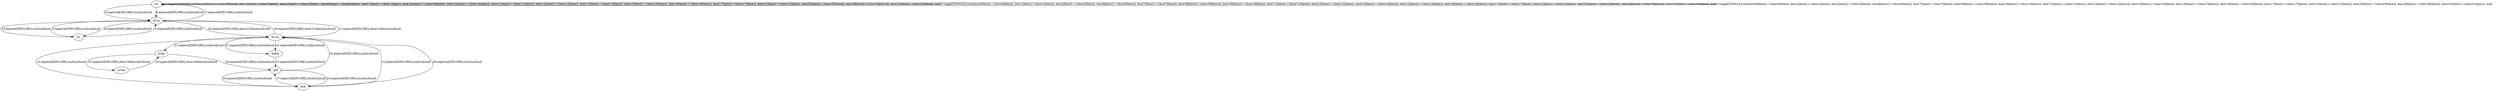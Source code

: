 # Total number of goals covered by this test: 1
# d16m --> d16p

digraph g {
"b2" -> "b2" [label = "1-toggle[TOGGLE];/null/door0[false]:=!(door0[false]); door1[false]:=!(door1[false]); door2[false]:=!(door2[false]); door6[false]:=!(door6[false]); door7[false]:=!(door7[false]); door39[false]:=!(door39[false]); door10[false]:=!(door10[false]); door11[false]:=!(door11[false]); door12[false]:=!(door12[false]); door13[false]:=!(door13[false]); door15[false]:=!(door15[false]); door16[false]:=!(door16[false]); door17[false]:=!(door17[false]); door21[false]:=!(door21[false]); door25[false]:=!(door25[false]); door28[false]:=!(door28[false]); door31[false]:=!(door31[false]); /null"];
"b2" -> "b2" [label = "2-toggle[TOGGLE];/null/door0[false]:=!(door0[false]); door1[false]:=!(door1[false]); door2[false]:=!(door2[false]); door6[false]:=!(door6[false]); door7[false]:=!(door7[false]); door39[false]:=!(door39[false]); door10[false]:=!(door10[false]); door11[false]:=!(door11[false]); door12[false]:=!(door12[false]); door13[false]:=!(door13[false]); door15[false]:=!(door15[false]); door16[false]:=!(door16[false]); door17[false]:=!(door17[false]); door21[false]:=!(door21[false]); door25[false]:=!(door25[false]); door28[false]:=!(door28[false]); door31[false]:=!(door31[false]); /null"];
"b2" -> "b2" [label = "3-toggle[TOGGLE];/null/door0[false]:=!(door0[false]); door1[false]:=!(door1[false]); door2[false]:=!(door2[false]); door6[false]:=!(door6[false]); door7[false]:=!(door7[false]); door39[false]:=!(door39[false]); door10[false]:=!(door10[false]); door11[false]:=!(door11[false]); door12[false]:=!(door12[false]); door13[false]:=!(door13[false]); door15[false]:=!(door15[false]); door16[false]:=!(door16[false]); door17[false]:=!(door17[false]); door21[false]:=!(door21[false]); door25[false]:=!(door25[false]); door28[false]:=!(door28[false]); door31[false]:=!(door31[false]); /null"];
"b2" -> "d21p" [label = "4-explore[EXPLORE];/null/null/null"];
"d21p" -> "b3" [label = "5-explore[EXPLORE];/null/null/null"];
"b3" -> "d21p" [label = "6-explore[EXPLORE];/null/null/null"];
"d21p" -> "b2" [label = "7-explore[EXPLORE];/null/null/null"];
"b2" -> "d21p" [label = "8-explore[EXPLORE];/null/null/null"];
"d21p" -> "b3" [label = "9-explore[EXPLORE];/null/null/null"];
"b3" -> "d21p" [label = "10-explore[EXPLORE];/null/null/null"];
"d21p" -> "d21m" [label = "11-explore[EXPLORE];/door21[false]/null/null"];
"d21m" -> "b58" [label = "12-explore[EXPLORE];/null/null/null"];
"b58" -> "d21m" [label = "13-explore[EXPLORE];/null/null/null"];
"d21m" -> "d28m" [label = "14-explore[EXPLORE];/null/null/null"];
"d28m" -> "gf9" [label = "15-explore[EXPLORE];/null/null/null"];
"gf9" -> "b58" [label = "16-explore[EXPLORE];/null/null/null"];
"b58" -> "gf9" [label = "17-explore[EXPLORE];/null/null/null"];
"gf9" -> "d21m" [label = "18-explore[EXPLORE];/null/null/null"];
"d21m" -> "d21p" [label = "19-explore[EXPLORE];/door21[false]/null/null"];
"d21p" -> "d21m" [label = "20-explore[EXPLORE];/door21[false]/null/null"];
"d21m" -> "d16p" [label = "21-explore[EXPLORE];/null/null/null"];
"d16p" -> "d16m" [label = "22-explore[EXPLORE];/door16[false]/null/null"];
"d16m" -> "d16p" [label = "23-explore[EXPLORE];/door16[false]/null/null"];
"d16p" -> "gf9" [label = "24-explore[EXPLORE];/null/null/null"];
"gf9" -> "b58" [label = "25-explore[EXPLORE];/null/null/null"];
"b58" -> "d21m" [label = "26-explore[EXPLORE];/null/null/null"];
"d21m" -> "d28m" [label = "27-explore[EXPLORE];/null/null/null"];
}